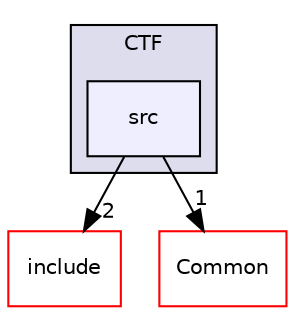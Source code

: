 digraph "/home/travis/build/AliceO2Group/AliceO2/Detectors/MUON/MID/CTF/src" {
  bgcolor=transparent;
  compound=true
  node [ fontsize="10", fontname="Helvetica"];
  edge [ labelfontsize="10", labelfontname="Helvetica"];
  subgraph clusterdir_ec47f4617e2325ef786d87078c97382a {
    graph [ bgcolor="#ddddee", pencolor="black", label="CTF" fontname="Helvetica", fontsize="10", URL="dir_ec47f4617e2325ef786d87078c97382a.html"]
  dir_064de061aa902d7814a068197be3650e [shape=box, label="src", style="filled", fillcolor="#eeeeff", pencolor="black", URL="dir_064de061aa902d7814a068197be3650e.html"];
  }
  dir_d75b4e634d8b5be7e920c0a2b3d69d81 [shape=box label="include" color="red" URL="dir_d75b4e634d8b5be7e920c0a2b3d69d81.html"];
  dir_4ab6b4cc6a7edbff49100e9123df213f [shape=box label="Common" color="red" URL="dir_4ab6b4cc6a7edbff49100e9123df213f.html"];
  dir_064de061aa902d7814a068197be3650e->dir_d75b4e634d8b5be7e920c0a2b3d69d81 [headlabel="2", labeldistance=1.5 headhref="dir_000491_000487.html"];
  dir_064de061aa902d7814a068197be3650e->dir_4ab6b4cc6a7edbff49100e9123df213f [headlabel="1", labeldistance=1.5 headhref="dir_000491_000036.html"];
}
